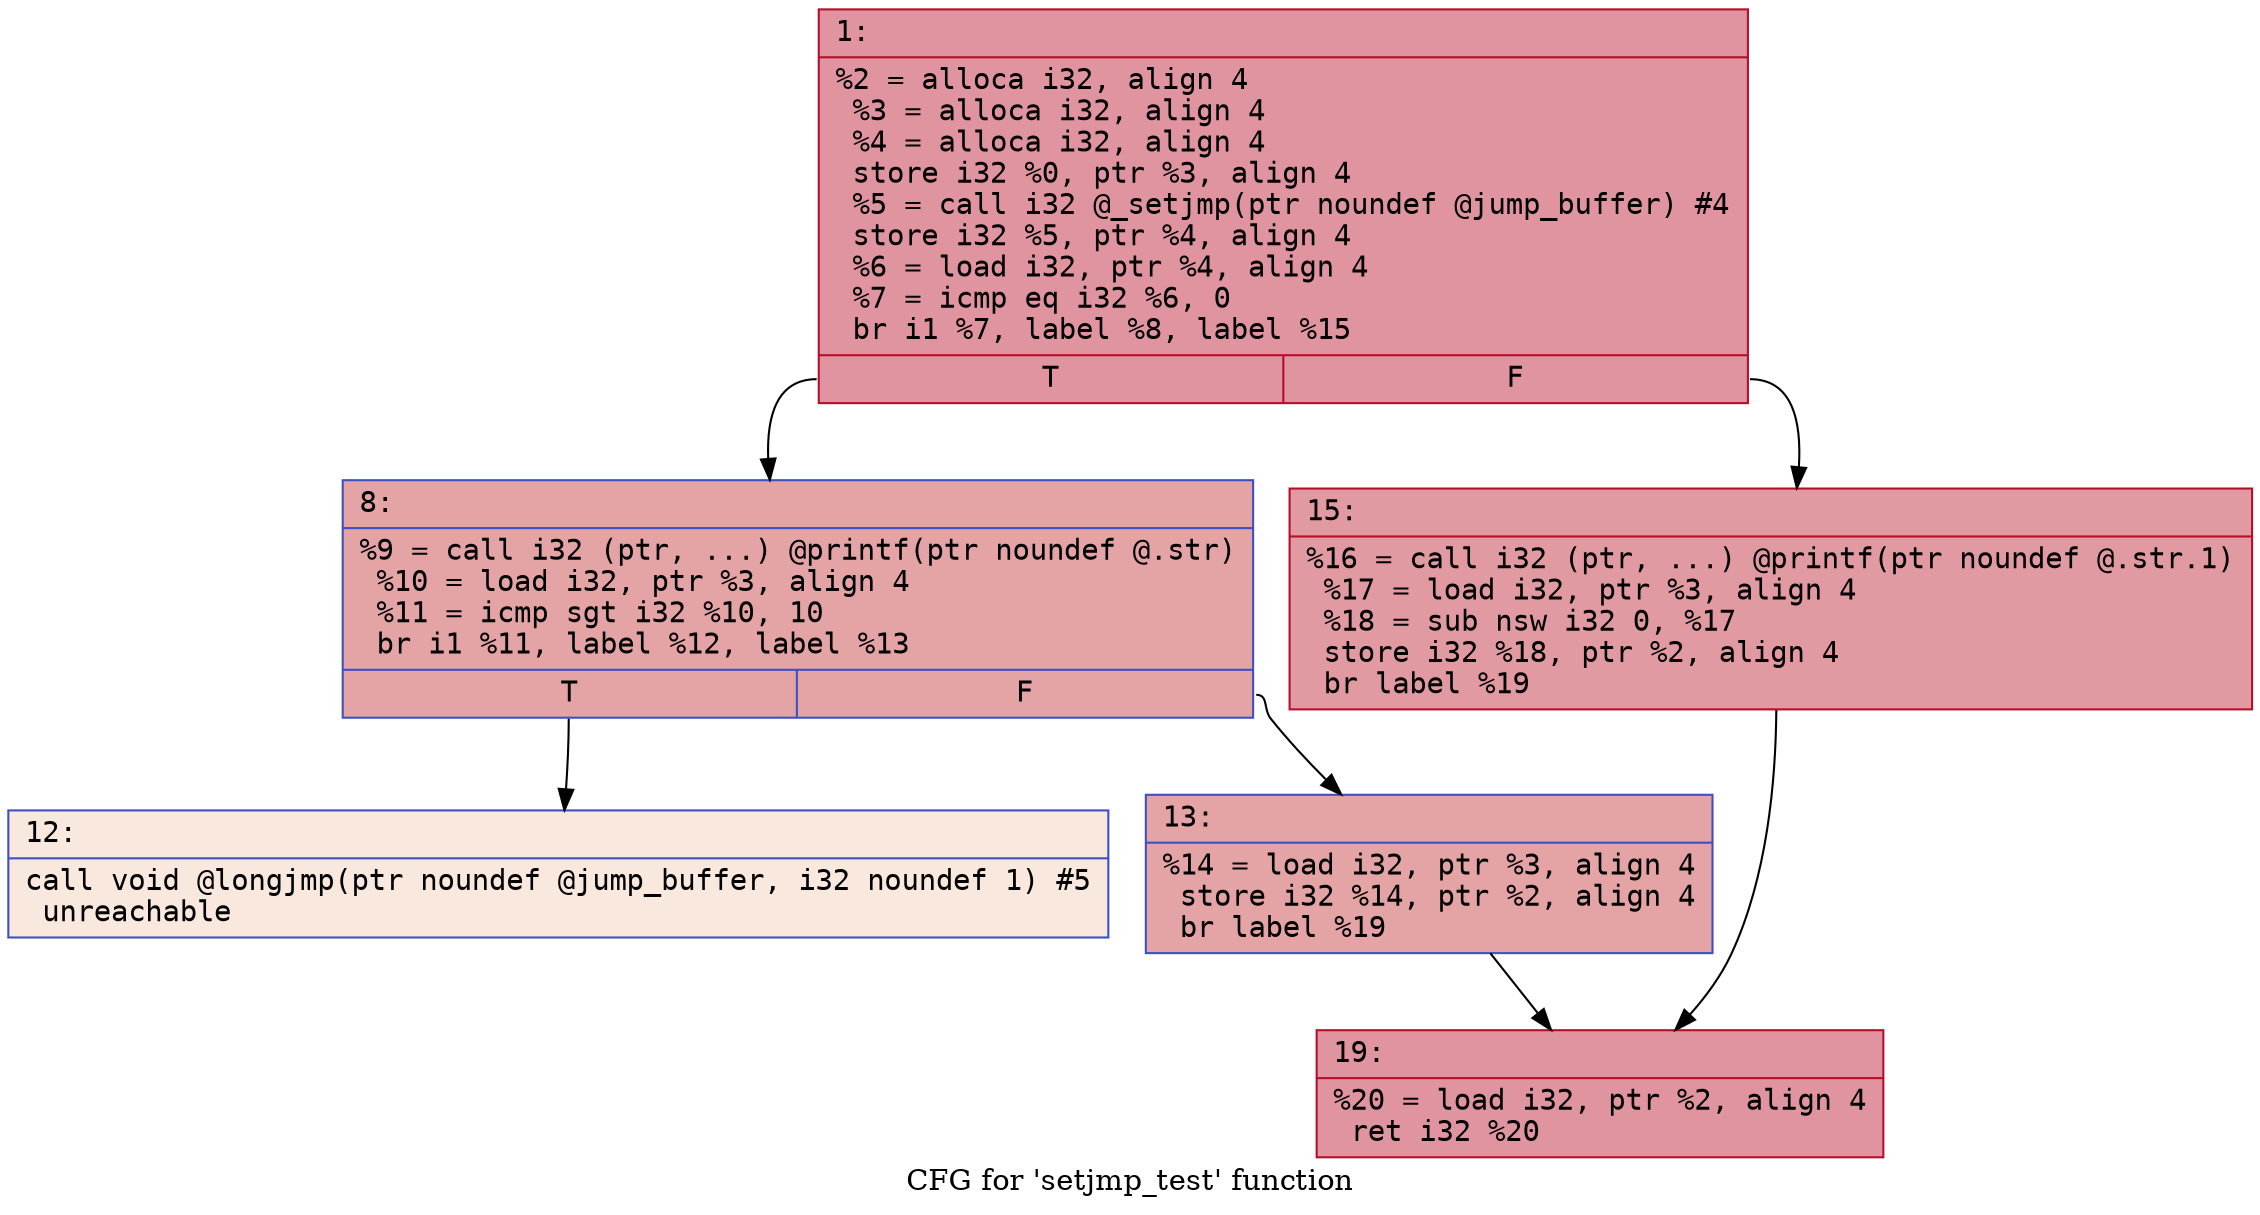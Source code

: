 digraph "CFG for 'setjmp_test' function" {
	label="CFG for 'setjmp_test' function";

	Node0x606822d5e1b0 [shape=record,color="#b70d28ff", style=filled, fillcolor="#b70d2870" fontname="Courier",label="{1:\l|  %2 = alloca i32, align 4\l  %3 = alloca i32, align 4\l  %4 = alloca i32, align 4\l  store i32 %0, ptr %3, align 4\l  %5 = call i32 @_setjmp(ptr noundef @jump_buffer) #4\l  store i32 %5, ptr %4, align 4\l  %6 = load i32, ptr %4, align 4\l  %7 = icmp eq i32 %6, 0\l  br i1 %7, label %8, label %15\l|{<s0>T|<s1>F}}"];
	Node0x606822d5e1b0:s0 -> Node0x606822d5eb60;
	Node0x606822d5e1b0:s1 -> Node0x606822d5ebc0;
	Node0x606822d5eb60 [shape=record,color="#3d50c3ff", style=filled, fillcolor="#c32e3170" fontname="Courier",label="{8:\l|  %9 = call i32 (ptr, ...) @printf(ptr noundef @.str)\l  %10 = load i32, ptr %3, align 4\l  %11 = icmp sgt i32 %10, 10\l  br i1 %11, label %12, label %13\l|{<s0>T|<s1>F}}"];
	Node0x606822d5eb60:s0 -> Node0x606822d5eeb0;
	Node0x606822d5eb60:s1 -> Node0x606822d5ef10;
	Node0x606822d5eeb0 [shape=record,color="#3d50c3ff", style=filled, fillcolor="#f2cab570" fontname="Courier",label="{12:\l|  call void @longjmp(ptr noundef @jump_buffer, i32 noundef 1) #5\l  unreachable\l}"];
	Node0x606822d5ef10 [shape=record,color="#3d50c3ff", style=filled, fillcolor="#c32e3170" fontname="Courier",label="{13:\l|  %14 = load i32, ptr %3, align 4\l  store i32 %14, ptr %2, align 4\l  br label %19\l}"];
	Node0x606822d5ef10 -> Node0x606822d5f3e0;
	Node0x606822d5ebc0 [shape=record,color="#b70d28ff", style=filled, fillcolor="#bb1b2c70" fontname="Courier",label="{15:\l|  %16 = call i32 (ptr, ...) @printf(ptr noundef @.str.1)\l  %17 = load i32, ptr %3, align 4\l  %18 = sub nsw i32 0, %17\l  store i32 %18, ptr %2, align 4\l  br label %19\l}"];
	Node0x606822d5ebc0 -> Node0x606822d5f3e0;
	Node0x606822d5f3e0 [shape=record,color="#b70d28ff", style=filled, fillcolor="#b70d2870" fontname="Courier",label="{19:\l|  %20 = load i32, ptr %2, align 4\l  ret i32 %20\l}"];
}
